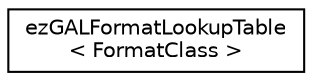 digraph "Graphical Class Hierarchy"
{
 // LATEX_PDF_SIZE
  edge [fontname="Helvetica",fontsize="10",labelfontname="Helvetica",labelfontsize="10"];
  node [fontname="Helvetica",fontsize="10",shape=record];
  rankdir="LR";
  Node0 [label="ezGALFormatLookupTable\l\< FormatClass \>",height=0.2,width=0.4,color="black", fillcolor="white", style="filled",URL="$d6/d54/classez_g_a_l_format_lookup_table.htm",tooltip=" "];
}

